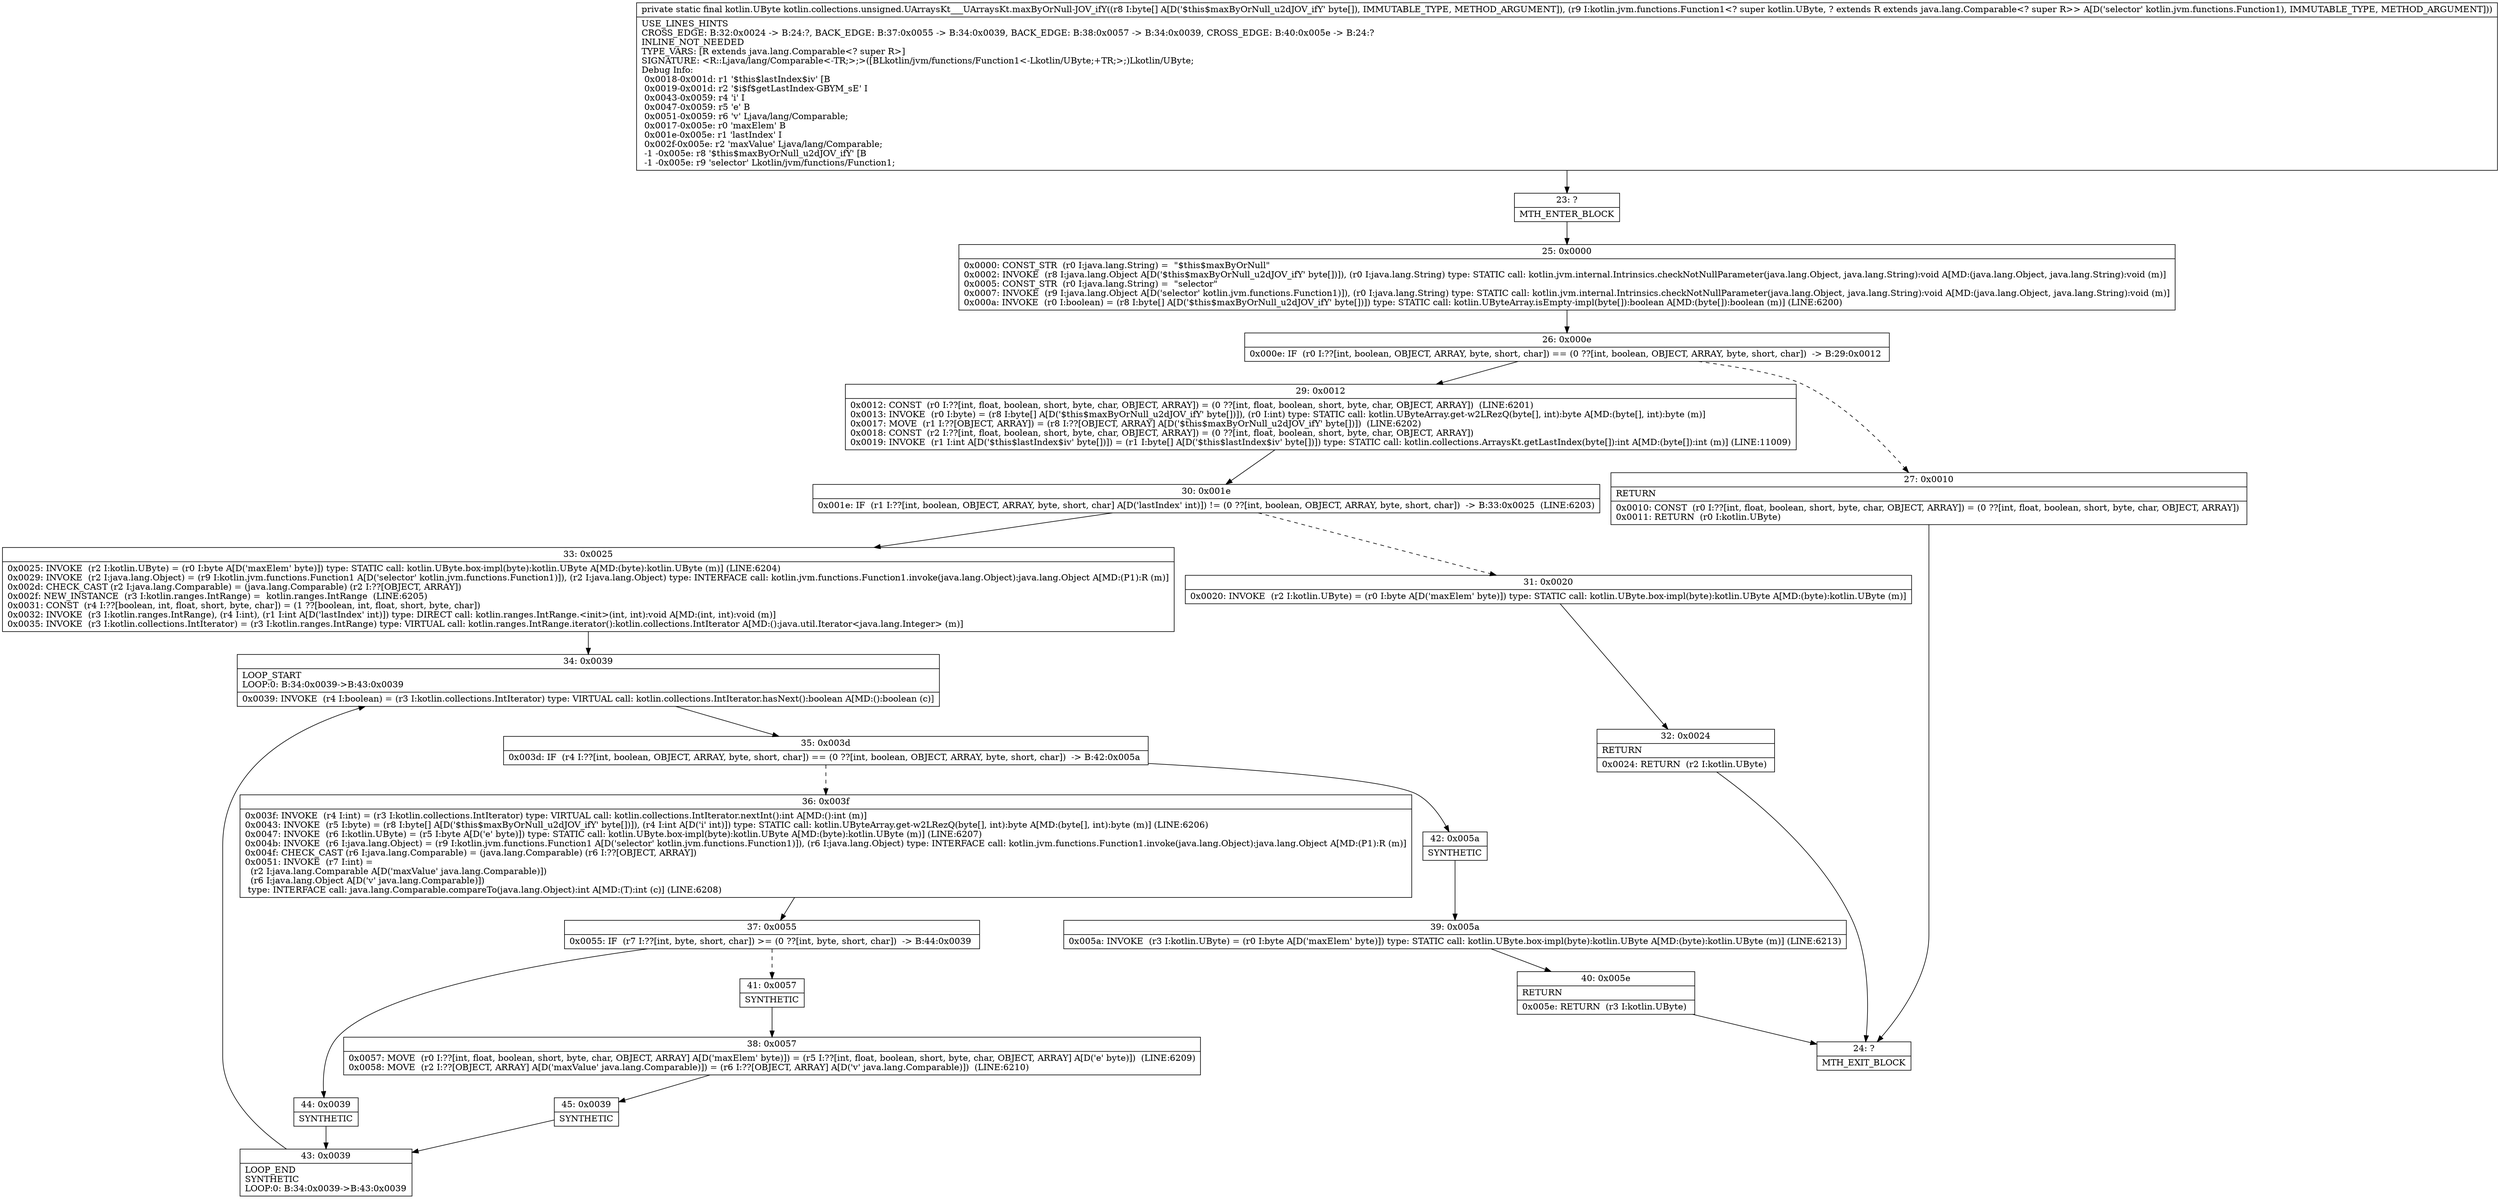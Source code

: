 digraph "CFG forkotlin.collections.unsigned.UArraysKt___UArraysKt.maxByOrNull\-JOV_ifY([BLkotlin\/jvm\/functions\/Function1;)Lkotlin\/UByte;" {
Node_23 [shape=record,label="{23\:\ ?|MTH_ENTER_BLOCK\l}"];
Node_25 [shape=record,label="{25\:\ 0x0000|0x0000: CONST_STR  (r0 I:java.lang.String) =  \"$this$maxByOrNull\" \l0x0002: INVOKE  (r8 I:java.lang.Object A[D('$this$maxByOrNull_u2dJOV_ifY' byte[])]), (r0 I:java.lang.String) type: STATIC call: kotlin.jvm.internal.Intrinsics.checkNotNullParameter(java.lang.Object, java.lang.String):void A[MD:(java.lang.Object, java.lang.String):void (m)]\l0x0005: CONST_STR  (r0 I:java.lang.String) =  \"selector\" \l0x0007: INVOKE  (r9 I:java.lang.Object A[D('selector' kotlin.jvm.functions.Function1)]), (r0 I:java.lang.String) type: STATIC call: kotlin.jvm.internal.Intrinsics.checkNotNullParameter(java.lang.Object, java.lang.String):void A[MD:(java.lang.Object, java.lang.String):void (m)]\l0x000a: INVOKE  (r0 I:boolean) = (r8 I:byte[] A[D('$this$maxByOrNull_u2dJOV_ifY' byte[])]) type: STATIC call: kotlin.UByteArray.isEmpty\-impl(byte[]):boolean A[MD:(byte[]):boolean (m)] (LINE:6200)\l}"];
Node_26 [shape=record,label="{26\:\ 0x000e|0x000e: IF  (r0 I:??[int, boolean, OBJECT, ARRAY, byte, short, char]) == (0 ??[int, boolean, OBJECT, ARRAY, byte, short, char])  \-\> B:29:0x0012 \l}"];
Node_27 [shape=record,label="{27\:\ 0x0010|RETURN\l|0x0010: CONST  (r0 I:??[int, float, boolean, short, byte, char, OBJECT, ARRAY]) = (0 ??[int, float, boolean, short, byte, char, OBJECT, ARRAY]) \l0x0011: RETURN  (r0 I:kotlin.UByte) \l}"];
Node_24 [shape=record,label="{24\:\ ?|MTH_EXIT_BLOCK\l}"];
Node_29 [shape=record,label="{29\:\ 0x0012|0x0012: CONST  (r0 I:??[int, float, boolean, short, byte, char, OBJECT, ARRAY]) = (0 ??[int, float, boolean, short, byte, char, OBJECT, ARRAY])  (LINE:6201)\l0x0013: INVOKE  (r0 I:byte) = (r8 I:byte[] A[D('$this$maxByOrNull_u2dJOV_ifY' byte[])]), (r0 I:int) type: STATIC call: kotlin.UByteArray.get\-w2LRezQ(byte[], int):byte A[MD:(byte[], int):byte (m)]\l0x0017: MOVE  (r1 I:??[OBJECT, ARRAY]) = (r8 I:??[OBJECT, ARRAY] A[D('$this$maxByOrNull_u2dJOV_ifY' byte[])])  (LINE:6202)\l0x0018: CONST  (r2 I:??[int, float, boolean, short, byte, char, OBJECT, ARRAY]) = (0 ??[int, float, boolean, short, byte, char, OBJECT, ARRAY]) \l0x0019: INVOKE  (r1 I:int A[D('$this$lastIndex$iv' byte[])]) = (r1 I:byte[] A[D('$this$lastIndex$iv' byte[])]) type: STATIC call: kotlin.collections.ArraysKt.getLastIndex(byte[]):int A[MD:(byte[]):int (m)] (LINE:11009)\l}"];
Node_30 [shape=record,label="{30\:\ 0x001e|0x001e: IF  (r1 I:??[int, boolean, OBJECT, ARRAY, byte, short, char] A[D('lastIndex' int)]) != (0 ??[int, boolean, OBJECT, ARRAY, byte, short, char])  \-\> B:33:0x0025  (LINE:6203)\l}"];
Node_31 [shape=record,label="{31\:\ 0x0020|0x0020: INVOKE  (r2 I:kotlin.UByte) = (r0 I:byte A[D('maxElem' byte)]) type: STATIC call: kotlin.UByte.box\-impl(byte):kotlin.UByte A[MD:(byte):kotlin.UByte (m)]\l}"];
Node_32 [shape=record,label="{32\:\ 0x0024|RETURN\l|0x0024: RETURN  (r2 I:kotlin.UByte) \l}"];
Node_33 [shape=record,label="{33\:\ 0x0025|0x0025: INVOKE  (r2 I:kotlin.UByte) = (r0 I:byte A[D('maxElem' byte)]) type: STATIC call: kotlin.UByte.box\-impl(byte):kotlin.UByte A[MD:(byte):kotlin.UByte (m)] (LINE:6204)\l0x0029: INVOKE  (r2 I:java.lang.Object) = (r9 I:kotlin.jvm.functions.Function1 A[D('selector' kotlin.jvm.functions.Function1)]), (r2 I:java.lang.Object) type: INTERFACE call: kotlin.jvm.functions.Function1.invoke(java.lang.Object):java.lang.Object A[MD:(P1):R (m)]\l0x002d: CHECK_CAST (r2 I:java.lang.Comparable) = (java.lang.Comparable) (r2 I:??[OBJECT, ARRAY]) \l0x002f: NEW_INSTANCE  (r3 I:kotlin.ranges.IntRange) =  kotlin.ranges.IntRange  (LINE:6205)\l0x0031: CONST  (r4 I:??[boolean, int, float, short, byte, char]) = (1 ??[boolean, int, float, short, byte, char]) \l0x0032: INVOKE  (r3 I:kotlin.ranges.IntRange), (r4 I:int), (r1 I:int A[D('lastIndex' int)]) type: DIRECT call: kotlin.ranges.IntRange.\<init\>(int, int):void A[MD:(int, int):void (m)]\l0x0035: INVOKE  (r3 I:kotlin.collections.IntIterator) = (r3 I:kotlin.ranges.IntRange) type: VIRTUAL call: kotlin.ranges.IntRange.iterator():kotlin.collections.IntIterator A[MD:():java.util.Iterator\<java.lang.Integer\> (m)]\l}"];
Node_34 [shape=record,label="{34\:\ 0x0039|LOOP_START\lLOOP:0: B:34:0x0039\-\>B:43:0x0039\l|0x0039: INVOKE  (r4 I:boolean) = (r3 I:kotlin.collections.IntIterator) type: VIRTUAL call: kotlin.collections.IntIterator.hasNext():boolean A[MD:():boolean (c)]\l}"];
Node_35 [shape=record,label="{35\:\ 0x003d|0x003d: IF  (r4 I:??[int, boolean, OBJECT, ARRAY, byte, short, char]) == (0 ??[int, boolean, OBJECT, ARRAY, byte, short, char])  \-\> B:42:0x005a \l}"];
Node_36 [shape=record,label="{36\:\ 0x003f|0x003f: INVOKE  (r4 I:int) = (r3 I:kotlin.collections.IntIterator) type: VIRTUAL call: kotlin.collections.IntIterator.nextInt():int A[MD:():int (m)]\l0x0043: INVOKE  (r5 I:byte) = (r8 I:byte[] A[D('$this$maxByOrNull_u2dJOV_ifY' byte[])]), (r4 I:int A[D('i' int)]) type: STATIC call: kotlin.UByteArray.get\-w2LRezQ(byte[], int):byte A[MD:(byte[], int):byte (m)] (LINE:6206)\l0x0047: INVOKE  (r6 I:kotlin.UByte) = (r5 I:byte A[D('e' byte)]) type: STATIC call: kotlin.UByte.box\-impl(byte):kotlin.UByte A[MD:(byte):kotlin.UByte (m)] (LINE:6207)\l0x004b: INVOKE  (r6 I:java.lang.Object) = (r9 I:kotlin.jvm.functions.Function1 A[D('selector' kotlin.jvm.functions.Function1)]), (r6 I:java.lang.Object) type: INTERFACE call: kotlin.jvm.functions.Function1.invoke(java.lang.Object):java.lang.Object A[MD:(P1):R (m)]\l0x004f: CHECK_CAST (r6 I:java.lang.Comparable) = (java.lang.Comparable) (r6 I:??[OBJECT, ARRAY]) \l0x0051: INVOKE  (r7 I:int) = \l  (r2 I:java.lang.Comparable A[D('maxValue' java.lang.Comparable)])\l  (r6 I:java.lang.Object A[D('v' java.lang.Comparable)])\l type: INTERFACE call: java.lang.Comparable.compareTo(java.lang.Object):int A[MD:(T):int (c)] (LINE:6208)\l}"];
Node_37 [shape=record,label="{37\:\ 0x0055|0x0055: IF  (r7 I:??[int, byte, short, char]) \>= (0 ??[int, byte, short, char])  \-\> B:44:0x0039 \l}"];
Node_41 [shape=record,label="{41\:\ 0x0057|SYNTHETIC\l}"];
Node_38 [shape=record,label="{38\:\ 0x0057|0x0057: MOVE  (r0 I:??[int, float, boolean, short, byte, char, OBJECT, ARRAY] A[D('maxElem' byte)]) = (r5 I:??[int, float, boolean, short, byte, char, OBJECT, ARRAY] A[D('e' byte)])  (LINE:6209)\l0x0058: MOVE  (r2 I:??[OBJECT, ARRAY] A[D('maxValue' java.lang.Comparable)]) = (r6 I:??[OBJECT, ARRAY] A[D('v' java.lang.Comparable)])  (LINE:6210)\l}"];
Node_45 [shape=record,label="{45\:\ 0x0039|SYNTHETIC\l}"];
Node_43 [shape=record,label="{43\:\ 0x0039|LOOP_END\lSYNTHETIC\lLOOP:0: B:34:0x0039\-\>B:43:0x0039\l}"];
Node_44 [shape=record,label="{44\:\ 0x0039|SYNTHETIC\l}"];
Node_42 [shape=record,label="{42\:\ 0x005a|SYNTHETIC\l}"];
Node_39 [shape=record,label="{39\:\ 0x005a|0x005a: INVOKE  (r3 I:kotlin.UByte) = (r0 I:byte A[D('maxElem' byte)]) type: STATIC call: kotlin.UByte.box\-impl(byte):kotlin.UByte A[MD:(byte):kotlin.UByte (m)] (LINE:6213)\l}"];
Node_40 [shape=record,label="{40\:\ 0x005e|RETURN\l|0x005e: RETURN  (r3 I:kotlin.UByte) \l}"];
MethodNode[shape=record,label="{private static final kotlin.UByte kotlin.collections.unsigned.UArraysKt___UArraysKt.maxByOrNull\-JOV_ifY((r8 I:byte[] A[D('$this$maxByOrNull_u2dJOV_ifY' byte[]), IMMUTABLE_TYPE, METHOD_ARGUMENT]), (r9 I:kotlin.jvm.functions.Function1\<? super kotlin.UByte, ? extends R extends java.lang.Comparable\<? super R\>\> A[D('selector' kotlin.jvm.functions.Function1), IMMUTABLE_TYPE, METHOD_ARGUMENT]))  | USE_LINES_HINTS\lCROSS_EDGE: B:32:0x0024 \-\> B:24:?, BACK_EDGE: B:37:0x0055 \-\> B:34:0x0039, BACK_EDGE: B:38:0x0057 \-\> B:34:0x0039, CROSS_EDGE: B:40:0x005e \-\> B:24:?\lINLINE_NOT_NEEDED\lTYPE_VARS: [R extends java.lang.Comparable\<? super R\>]\lSIGNATURE: \<R::Ljava\/lang\/Comparable\<\-TR;\>;\>([BLkotlin\/jvm\/functions\/Function1\<\-Lkotlin\/UByte;+TR;\>;)Lkotlin\/UByte;\lDebug Info:\l  0x0018\-0x001d: r1 '$this$lastIndex$iv' [B\l  0x0019\-0x001d: r2 '$i$f$getLastIndex\-GBYM_sE' I\l  0x0043\-0x0059: r4 'i' I\l  0x0047\-0x0059: r5 'e' B\l  0x0051\-0x0059: r6 'v' Ljava\/lang\/Comparable;\l  0x0017\-0x005e: r0 'maxElem' B\l  0x001e\-0x005e: r1 'lastIndex' I\l  0x002f\-0x005e: r2 'maxValue' Ljava\/lang\/Comparable;\l  \-1 \-0x005e: r8 '$this$maxByOrNull_u2dJOV_ifY' [B\l  \-1 \-0x005e: r9 'selector' Lkotlin\/jvm\/functions\/Function1;\l}"];
MethodNode -> Node_23;Node_23 -> Node_25;
Node_25 -> Node_26;
Node_26 -> Node_27[style=dashed];
Node_26 -> Node_29;
Node_27 -> Node_24;
Node_29 -> Node_30;
Node_30 -> Node_31[style=dashed];
Node_30 -> Node_33;
Node_31 -> Node_32;
Node_32 -> Node_24;
Node_33 -> Node_34;
Node_34 -> Node_35;
Node_35 -> Node_36[style=dashed];
Node_35 -> Node_42;
Node_36 -> Node_37;
Node_37 -> Node_41[style=dashed];
Node_37 -> Node_44;
Node_41 -> Node_38;
Node_38 -> Node_45;
Node_45 -> Node_43;
Node_43 -> Node_34;
Node_44 -> Node_43;
Node_42 -> Node_39;
Node_39 -> Node_40;
Node_40 -> Node_24;
}


